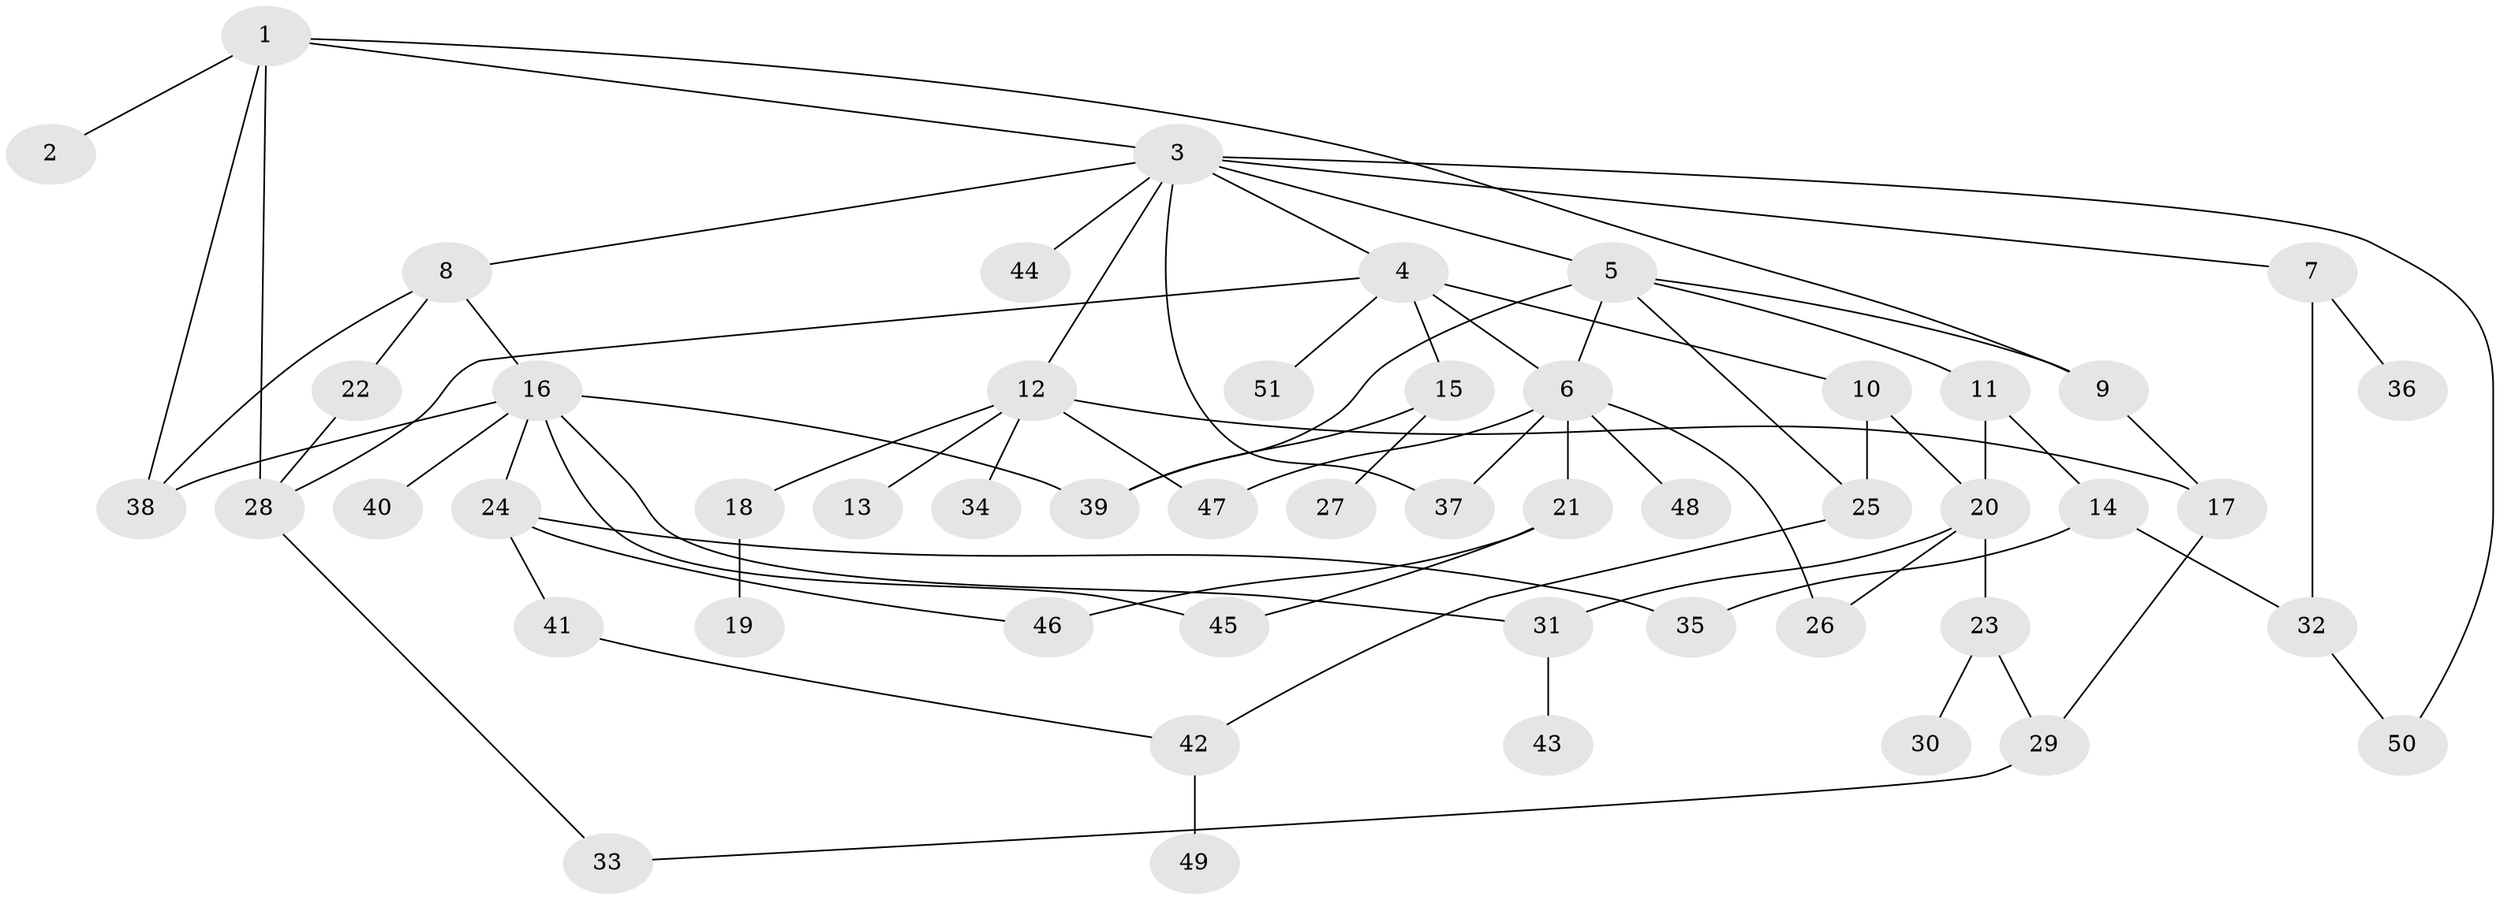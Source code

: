 // coarse degree distribution, {5: 0.09090909090909091, 1: 0.21212121212121213, 12: 0.030303030303030304, 7: 0.030303030303030304, 4: 0.15151515151515152, 3: 0.21212121212121213, 6: 0.06060606060606061, 2: 0.21212121212121213}
// Generated by graph-tools (version 1.1) at 2025/41/03/06/25 10:41:26]
// undirected, 51 vertices, 73 edges
graph export_dot {
graph [start="1"]
  node [color=gray90,style=filled];
  1;
  2;
  3;
  4;
  5;
  6;
  7;
  8;
  9;
  10;
  11;
  12;
  13;
  14;
  15;
  16;
  17;
  18;
  19;
  20;
  21;
  22;
  23;
  24;
  25;
  26;
  27;
  28;
  29;
  30;
  31;
  32;
  33;
  34;
  35;
  36;
  37;
  38;
  39;
  40;
  41;
  42;
  43;
  44;
  45;
  46;
  47;
  48;
  49;
  50;
  51;
  1 -- 2;
  1 -- 3;
  1 -- 9;
  1 -- 28;
  1 -- 38;
  3 -- 4;
  3 -- 5;
  3 -- 7;
  3 -- 8;
  3 -- 12;
  3 -- 44;
  3 -- 50;
  3 -- 37;
  4 -- 6;
  4 -- 10;
  4 -- 15;
  4 -- 51;
  4 -- 28;
  5 -- 11;
  5 -- 25;
  5 -- 39;
  5 -- 9;
  5 -- 6;
  6 -- 21;
  6 -- 26;
  6 -- 37;
  6 -- 48;
  6 -- 47;
  7 -- 36;
  7 -- 32;
  8 -- 16;
  8 -- 22;
  8 -- 38;
  9 -- 17;
  10 -- 20;
  10 -- 25;
  11 -- 14;
  11 -- 20;
  12 -- 13;
  12 -- 18;
  12 -- 34;
  12 -- 47;
  12 -- 17;
  14 -- 32;
  14 -- 35;
  15 -- 27;
  15 -- 39;
  16 -- 24;
  16 -- 31;
  16 -- 40;
  16 -- 45;
  16 -- 38;
  16 -- 39;
  17 -- 29;
  18 -- 19;
  20 -- 23;
  20 -- 31;
  20 -- 26;
  21 -- 46;
  21 -- 45;
  22 -- 28;
  23 -- 29;
  23 -- 30;
  24 -- 35;
  24 -- 41;
  24 -- 46;
  25 -- 42;
  28 -- 33;
  29 -- 33;
  31 -- 43;
  32 -- 50;
  41 -- 42;
  42 -- 49;
}
